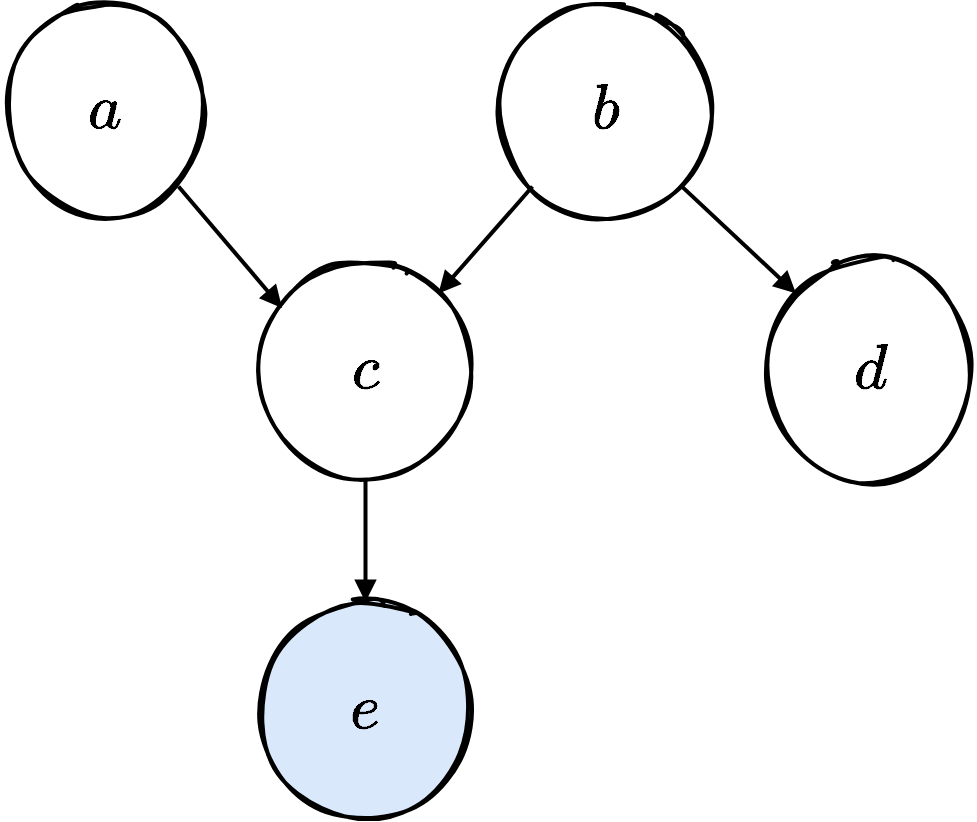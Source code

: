 <mxfile version="13.7.3" type="device"><diagram id="Z6ZnRCBgsvafxGbzeIP-" name="Page-1"><mxGraphModel dx="422" dy="3873" grid="1" gridSize="10" guides="1" tooltips="1" connect="1" arrows="1" fold="1" page="1" pageScale="1" pageWidth="500" pageHeight="500" math="1" shadow="0"><root><mxCell id="0"/><object label="nodes&#10;" id="1"><mxCell parent="0"/></object><mxCell id="sO9bxbikf-4URry5FpEM-1" value="&lt;font style=&quot;font-size: 27px&quot;&gt;$$ d $$&lt;/font&gt;" style="ellipse;whiteSpace=wrap;html=1;strokeWidth=2;fillWeight=2;hachureGap=8;fillColor=none;fillStyle=solid;sketch=1;" parent="1" vertex="1"><mxGeometry x="1387.77" y="-2830" width="103.5" height="108.0" as="geometry"/></mxCell><mxCell id="UR64KAPGSHOlNbp0bw3v-1" value="&lt;font style=&quot;font-size: 27px&quot;&gt;$$ e $$&lt;/font&gt;" style="ellipse;whiteSpace=wrap;html=1;strokeWidth=2;fillWeight=2;hachureGap=8;fillColor=#dae8fc;fillStyle=solid;sketch=1;" parent="1" vertex="1"><mxGeometry x="1136" y="-2660" width="103.5" height="108.0" as="geometry"/></mxCell><mxCell id="UR64KAPGSHOlNbp0bw3v-2" value="" style="endArrow=block;html=1;exitX=0.5;exitY=1;exitDx=0;exitDy=0;entryX=0.5;entryY=0;entryDx=0;entryDy=0;endFill=1;strokeWidth=2;" parent="1" source="YVzC-aATqKcf8MKqJwcv-9" target="UR64KAPGSHOlNbp0bw3v-1" edge="1"><mxGeometry width="50" height="50" relative="1" as="geometry"><mxPoint x="1185.999" y="-2721.997" as="sourcePoint"/><mxPoint x="1116.02" y="-2666.3" as="targetPoint"/></mxGeometry></mxCell><object label="distrib" id="sO9bxbikf-4URry5FpEM-25"><mxCell parent="0"/></object><mxCell id="YVzC-aATqKcf8MKqJwcv-8" value="&lt;font style=&quot;font-size: 27px&quot;&gt;$$ b $$&lt;/font&gt;" style="ellipse;whiteSpace=wrap;html=1;strokeWidth=2;fillWeight=2;hachureGap=8;fillColor=none;fillStyle=solid;sketch=1;" parent="sO9bxbikf-4URry5FpEM-25" vertex="1"><mxGeometry x="1256" y="-2960" width="103.5" height="108.0" as="geometry"/></mxCell><mxCell id="YVzC-aATqKcf8MKqJwcv-9" value="&lt;font style=&quot;font-size: 27px&quot;&gt;$$ c $$&lt;/font&gt;" style="ellipse;whiteSpace=wrap;html=1;strokeWidth=2;fillWeight=2;hachureGap=8;fillColor=none;fillStyle=solid;sketch=1;" parent="sO9bxbikf-4URry5FpEM-25" vertex="1"><mxGeometry x="1136" y="-2830" width="103.5" height="108.0" as="geometry"/></mxCell><mxCell id="YVzC-aATqKcf8MKqJwcv-10" value="&lt;font style=&quot;font-size: 27px&quot;&gt;$$ a $$&lt;/font&gt;" style="ellipse;whiteSpace=wrap;html=1;strokeWidth=2;fillWeight=2;hachureGap=8;fillColor=none;fillStyle=solid;sketch=1;" parent="sO9bxbikf-4URry5FpEM-25" vertex="1"><mxGeometry x="1006" y="-2960" width="103.5" height="108.0" as="geometry"/></mxCell><mxCell id="YVzC-aATqKcf8MKqJwcv-11" value="" style="endArrow=none;html=1;exitX=1;exitY=0;exitDx=0;exitDy=0;entryX=0;entryY=1;entryDx=0;entryDy=0;endFill=0;strokeWidth=2;startArrow=block;startFill=1;" parent="sO9bxbikf-4URry5FpEM-25" source="YVzC-aATqKcf8MKqJwcv-9" target="YVzC-aATqKcf8MKqJwcv-8" edge="1"><mxGeometry width="50" height="50" relative="1" as="geometry"><mxPoint x="1096.75" y="-2882" as="sourcePoint"/><mxPoint x="1154.25" y="-2942" as="targetPoint"/></mxGeometry></mxCell><mxCell id="YVzC-aATqKcf8MKqJwcv-12" value="" style="endArrow=none;html=1;entryX=1;entryY=1;entryDx=0;entryDy=0;endFill=0;strokeWidth=2;exitX=0.097;exitY=0.213;exitDx=0;exitDy=0;exitPerimeter=0;startArrow=block;startFill=1;" parent="sO9bxbikf-4URry5FpEM-25" source="YVzC-aATqKcf8MKqJwcv-9" target="YVzC-aATqKcf8MKqJwcv-10" edge="1"><mxGeometry width="50" height="50" relative="1" as="geometry"><mxPoint x="1056.5" y="-3014" as="sourcePoint"/><mxPoint x="1246.25" y="-2967.008" as="targetPoint"/></mxGeometry></mxCell><object label="arrows" id="sO9bxbikf-4URry5FpEM-26"><mxCell parent="0"/></object><mxCell id="sO9bxbikf-4URry5FpEM-7" value="" style="endArrow=block;html=1;exitX=1;exitY=1;exitDx=0;exitDy=0;entryX=0;entryY=0;entryDx=0;entryDy=0;endFill=1;strokeWidth=2;" parent="sO9bxbikf-4URry5FpEM-26" target="sO9bxbikf-4URry5FpEM-1" edge="1"><mxGeometry width="50" height="50" relative="1" as="geometry"><mxPoint x="1345.999" y="-2867.697" as="sourcePoint"/><mxPoint x="1276.02" y="-2812" as="targetPoint"/></mxGeometry></mxCell></root></mxGraphModel></diagram></mxfile>